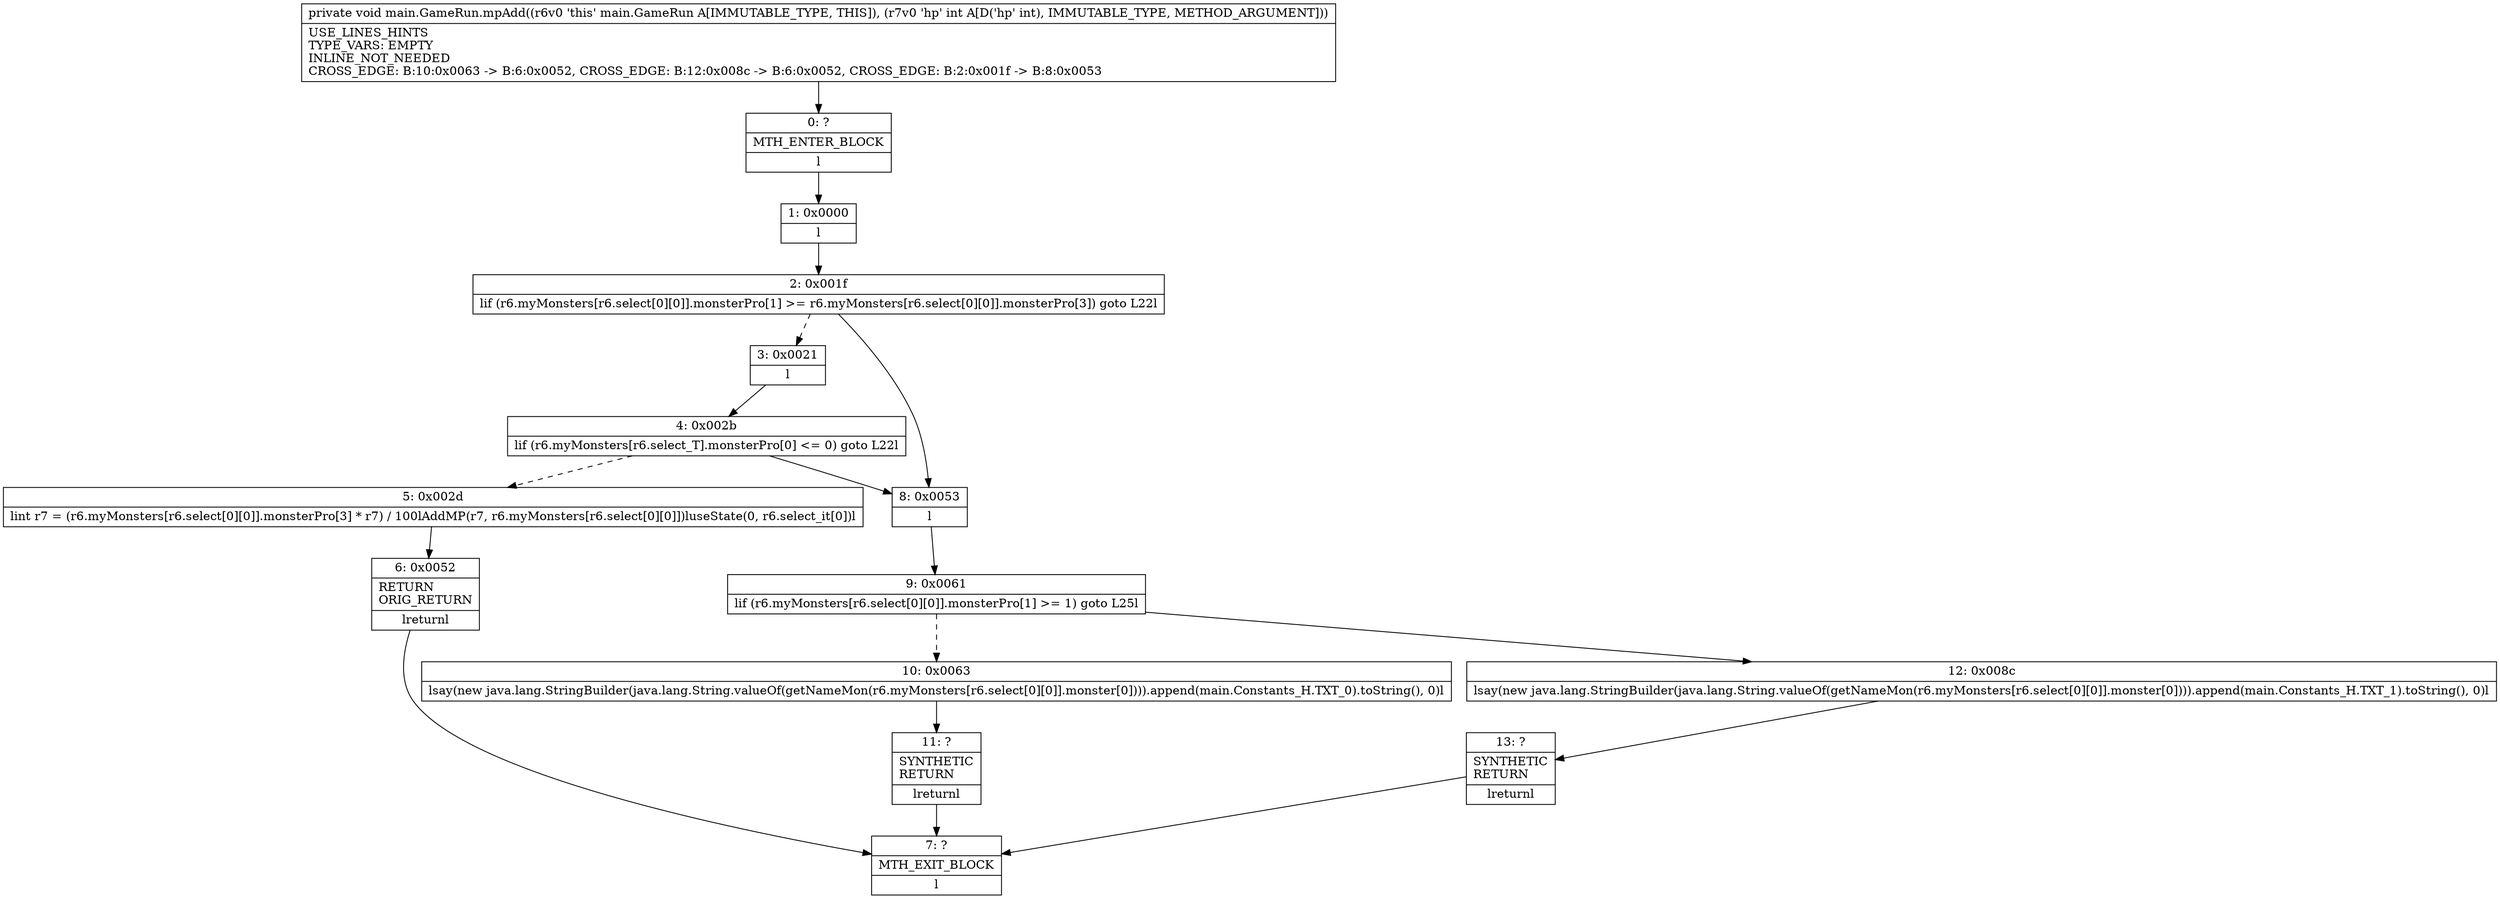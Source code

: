 digraph "CFG formain.GameRun.mpAdd(I)V" {
Node_0 [shape=record,label="{0\:\ ?|MTH_ENTER_BLOCK\l|l}"];
Node_1 [shape=record,label="{1\:\ 0x0000|l}"];
Node_2 [shape=record,label="{2\:\ 0x001f|lif (r6.myMonsters[r6.select[0][0]].monsterPro[1] \>= r6.myMonsters[r6.select[0][0]].monsterPro[3]) goto L22l}"];
Node_3 [shape=record,label="{3\:\ 0x0021|l}"];
Node_4 [shape=record,label="{4\:\ 0x002b|lif (r6.myMonsters[r6.select_T].monsterPro[0] \<= 0) goto L22l}"];
Node_5 [shape=record,label="{5\:\ 0x002d|lint r7 = (r6.myMonsters[r6.select[0][0]].monsterPro[3] * r7) \/ 100lAddMP(r7, r6.myMonsters[r6.select[0][0]])luseState(0, r6.select_it[0])l}"];
Node_6 [shape=record,label="{6\:\ 0x0052|RETURN\lORIG_RETURN\l|lreturnl}"];
Node_7 [shape=record,label="{7\:\ ?|MTH_EXIT_BLOCK\l|l}"];
Node_8 [shape=record,label="{8\:\ 0x0053|l}"];
Node_9 [shape=record,label="{9\:\ 0x0061|lif (r6.myMonsters[r6.select[0][0]].monsterPro[1] \>= 1) goto L25l}"];
Node_10 [shape=record,label="{10\:\ 0x0063|lsay(new java.lang.StringBuilder(java.lang.String.valueOf(getNameMon(r6.myMonsters[r6.select[0][0]].monster[0]))).append(main.Constants_H.TXT_0).toString(), 0)l}"];
Node_11 [shape=record,label="{11\:\ ?|SYNTHETIC\lRETURN\l|lreturnl}"];
Node_12 [shape=record,label="{12\:\ 0x008c|lsay(new java.lang.StringBuilder(java.lang.String.valueOf(getNameMon(r6.myMonsters[r6.select[0][0]].monster[0]))).append(main.Constants_H.TXT_1).toString(), 0)l}"];
Node_13 [shape=record,label="{13\:\ ?|SYNTHETIC\lRETURN\l|lreturnl}"];
MethodNode[shape=record,label="{private void main.GameRun.mpAdd((r6v0 'this' main.GameRun A[IMMUTABLE_TYPE, THIS]), (r7v0 'hp' int A[D('hp' int), IMMUTABLE_TYPE, METHOD_ARGUMENT]))  | USE_LINES_HINTS\lTYPE_VARS: EMPTY\lINLINE_NOT_NEEDED\lCROSS_EDGE: B:10:0x0063 \-\> B:6:0x0052, CROSS_EDGE: B:12:0x008c \-\> B:6:0x0052, CROSS_EDGE: B:2:0x001f \-\> B:8:0x0053\l}"];
MethodNode -> Node_0;
Node_0 -> Node_1;
Node_1 -> Node_2;
Node_2 -> Node_3[style=dashed];
Node_2 -> Node_8;
Node_3 -> Node_4;
Node_4 -> Node_5[style=dashed];
Node_4 -> Node_8;
Node_5 -> Node_6;
Node_6 -> Node_7;
Node_8 -> Node_9;
Node_9 -> Node_10[style=dashed];
Node_9 -> Node_12;
Node_10 -> Node_11;
Node_11 -> Node_7;
Node_12 -> Node_13;
Node_13 -> Node_7;
}

